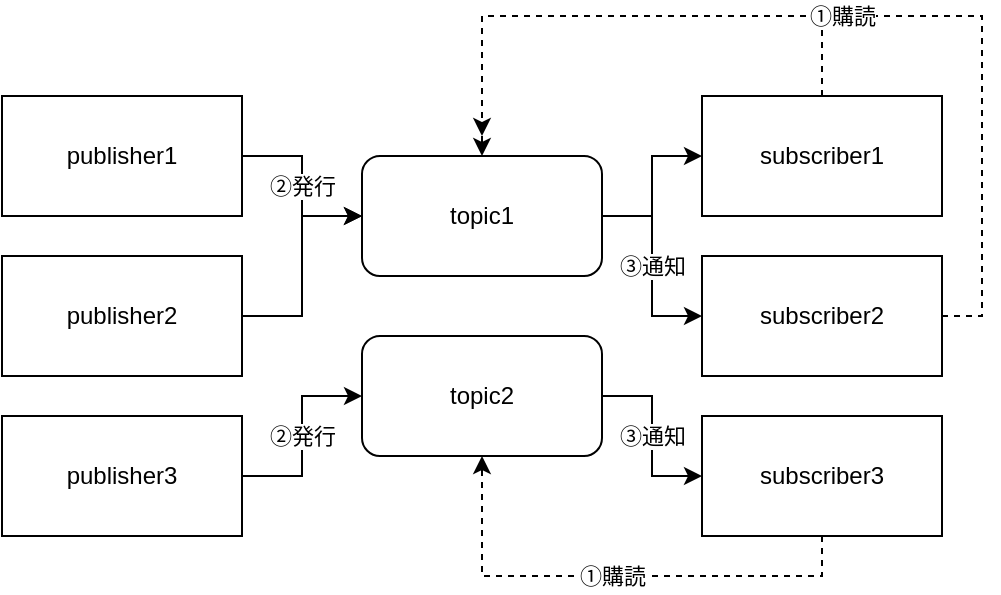 <mxfile version="12.4.2" type="device" pages="1"><diagram id="f4jeqKDmL-u1_oaZ6NR1" name="Page-1"><mxGraphModel dx="648" dy="629" grid="1" gridSize="10" guides="1" tooltips="1" connect="1" arrows="1" fold="1" page="1" pageScale="1" pageWidth="827" pageHeight="1169" math="0" shadow="0"><root><mxCell id="0"/><mxCell id="1" parent="0"/><mxCell id="LCYFm3v97iTznOqP_UPG-11" value="②発行" style="edgeStyle=orthogonalEdgeStyle;rounded=0;orthogonalLoop=1;jettySize=auto;html=1;entryX=0;entryY=0.5;entryDx=0;entryDy=0;" edge="1" parent="1" source="LCYFm3v97iTznOqP_UPG-1" target="LCYFm3v97iTznOqP_UPG-4"><mxGeometry relative="1" as="geometry"/></mxCell><mxCell id="LCYFm3v97iTznOqP_UPG-1" value="publisher1" style="rounded=0;whiteSpace=wrap;html=1;" vertex="1" parent="1"><mxGeometry x="20" y="70" width="120" height="60" as="geometry"/></mxCell><mxCell id="LCYFm3v97iTznOqP_UPG-12" style="edgeStyle=orthogonalEdgeStyle;rounded=0;orthogonalLoop=1;jettySize=auto;html=1;entryX=0;entryY=0.5;entryDx=0;entryDy=0;" edge="1" parent="1" source="LCYFm3v97iTznOqP_UPG-2" target="LCYFm3v97iTznOqP_UPG-4"><mxGeometry relative="1" as="geometry"/></mxCell><mxCell id="LCYFm3v97iTznOqP_UPG-2" value="publisher2" style="rounded=0;whiteSpace=wrap;html=1;" vertex="1" parent="1"><mxGeometry x="20" y="150" width="120" height="60" as="geometry"/></mxCell><mxCell id="LCYFm3v97iTznOqP_UPG-13" value="②発行" style="edgeStyle=orthogonalEdgeStyle;rounded=0;orthogonalLoop=1;jettySize=auto;html=1;entryX=0;entryY=0.5;entryDx=0;entryDy=0;" edge="1" parent="1" source="LCYFm3v97iTznOqP_UPG-3" target="LCYFm3v97iTznOqP_UPG-5"><mxGeometry relative="1" as="geometry"/></mxCell><mxCell id="LCYFm3v97iTznOqP_UPG-3" value="publisher3" style="rounded=0;whiteSpace=wrap;html=1;" vertex="1" parent="1"><mxGeometry x="20" y="230" width="120" height="60" as="geometry"/></mxCell><mxCell id="LCYFm3v97iTznOqP_UPG-21" style="edgeStyle=orthogonalEdgeStyle;rounded=0;orthogonalLoop=1;jettySize=auto;html=1;" edge="1" parent="1" source="LCYFm3v97iTznOqP_UPG-4" target="LCYFm3v97iTznOqP_UPG-6"><mxGeometry relative="1" as="geometry"/></mxCell><mxCell id="LCYFm3v97iTznOqP_UPG-22" value="③通知" style="edgeStyle=orthogonalEdgeStyle;rounded=0;orthogonalLoop=1;jettySize=auto;html=1;" edge="1" parent="1" source="LCYFm3v97iTznOqP_UPG-4" target="LCYFm3v97iTznOqP_UPG-7"><mxGeometry relative="1" as="geometry"/></mxCell><mxCell id="LCYFm3v97iTznOqP_UPG-4" value="topic1" style="rounded=1;whiteSpace=wrap;html=1;" vertex="1" parent="1"><mxGeometry x="200" y="100" width="120" height="60" as="geometry"/></mxCell><mxCell id="LCYFm3v97iTznOqP_UPG-20" value="③通知" style="edgeStyle=orthogonalEdgeStyle;rounded=0;orthogonalLoop=1;jettySize=auto;html=1;" edge="1" parent="1" source="LCYFm3v97iTznOqP_UPG-5" target="LCYFm3v97iTznOqP_UPG-8"><mxGeometry relative="1" as="geometry"/></mxCell><mxCell id="LCYFm3v97iTznOqP_UPG-5" value="topic2" style="rounded=1;whiteSpace=wrap;html=1;" vertex="1" parent="1"><mxGeometry x="200" y="190" width="120" height="60" as="geometry"/></mxCell><mxCell id="LCYFm3v97iTznOqP_UPG-24" style="edgeStyle=orthogonalEdgeStyle;rounded=0;orthogonalLoop=1;jettySize=auto;html=1;entryX=0.5;entryY=0;entryDx=0;entryDy=0;dashed=1;" edge="1" parent="1" source="LCYFm3v97iTznOqP_UPG-6" target="LCYFm3v97iTznOqP_UPG-4"><mxGeometry relative="1" as="geometry"><Array as="points"><mxPoint x="430" y="30"/><mxPoint x="260" y="30"/></Array></mxGeometry></mxCell><mxCell id="LCYFm3v97iTznOqP_UPG-6" value="subscriber1" style="rounded=0;whiteSpace=wrap;html=1;" vertex="1" parent="1"><mxGeometry x="370" y="70" width="120" height="60" as="geometry"/></mxCell><mxCell id="LCYFm3v97iTznOqP_UPG-25" value="①購読" style="edgeStyle=orthogonalEdgeStyle;rounded=0;orthogonalLoop=1;jettySize=auto;html=1;dashed=1;exitX=1;exitY=0.5;exitDx=0;exitDy=0;" edge="1" parent="1" source="LCYFm3v97iTznOqP_UPG-7"><mxGeometry relative="1" as="geometry"><mxPoint x="260" y="90" as="targetPoint"/><Array as="points"><mxPoint x="510" y="180"/><mxPoint x="510" y="30"/><mxPoint x="260" y="30"/></Array></mxGeometry></mxCell><mxCell id="LCYFm3v97iTznOqP_UPG-7" value="subscriber2" style="rounded=0;whiteSpace=wrap;html=1;" vertex="1" parent="1"><mxGeometry x="370" y="150" width="120" height="60" as="geometry"/></mxCell><mxCell id="LCYFm3v97iTznOqP_UPG-26" value="①購読" style="edgeStyle=orthogonalEdgeStyle;rounded=0;orthogonalLoop=1;jettySize=auto;html=1;entryX=0.5;entryY=1;entryDx=0;entryDy=0;dashed=1;exitX=0.5;exitY=1;exitDx=0;exitDy=0;" edge="1" parent="1" source="LCYFm3v97iTznOqP_UPG-8" target="LCYFm3v97iTznOqP_UPG-5"><mxGeometry relative="1" as="geometry"/></mxCell><mxCell id="LCYFm3v97iTznOqP_UPG-8" value="subscriber3" style="rounded=0;whiteSpace=wrap;html=1;" vertex="1" parent="1"><mxGeometry x="370" y="230" width="120" height="60" as="geometry"/></mxCell></root></mxGraphModel></diagram></mxfile>